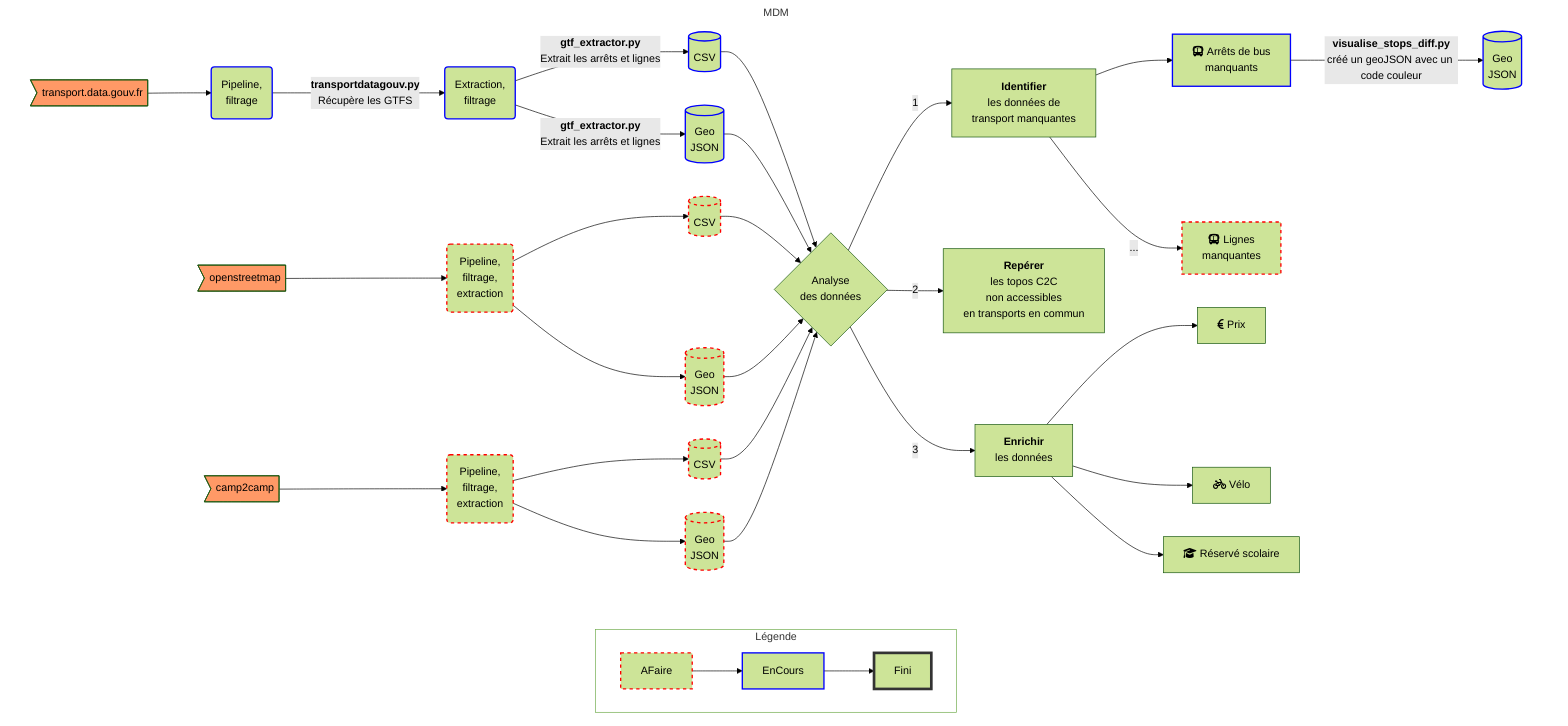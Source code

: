 ---
config:
  theme: 'forest'
---
flowchart TD
    subgraph MDM
        SOURCE_TDG>transport.data.gouv.fr] --> PF_TDG(Pipeline, \nfiltrage)
        PF_TDG -->|"`__transportdatagouv.py__
                    Récupère les GTFS`"| FE_TDG(Extraction, \nfiltrage)
        SOURCE_OSM>openstreetmap] --> PFE_OSM(Pipeline, \nfiltrage, \nextraction)
        SOURCE_C2C>camp2camp] --> PFE_C2C(Pipeline, \nfiltrage, \nextraction)

        FE_TDG -->|"`__gtf_extractor.py__
                    Extrait les arrêts et lignes`"| CSV_TDG[(CSV)]
        FE_TDG -->|"`__gtf_extractor.py__
                    Extrait les arrêts et lignes`"| GJS_TDG[(Geo\nJSON)]
        PFE_OSM --> CSV_OSM[(CSV)]
        PFE_OSM --> GJS_OSM[(Geo\nJSON)]
        PFE_C2C --> CSV_C2C[(CSV)]
        PFE_C2C --> GJS_C2C[(Geo\nJSON)]
        CSV_TDG --> ANALYSE{Analyse\n des données}
        GJS_TDG --> ANALYSE
        CSV_OSM --> ANALYSE
        GJS_OSM --> ANALYSE
        CSV_C2C --> ANALYSE
        GJS_C2C --> ANALYSE
        ANALYSE -->|1| IDENTIFIER["`**Identifier**
                        les données de
                        transport manquantes`"]
        ANALYSE -->|2| REPERER["`**Repérer**
                        les topos C2C
                        non accessibles
                        en transports en commun`"]
        ANALYSE -->|3| ENRICHIR["`**Enrichir**
                        les données`"]
        IDENTIFIER --> ARRETS_MANQUANTS[fa:fa-bus Arrêts de bus\nmanquants]
        IDENTIFIER -->|...| LIGNES_MANQUANTES[fa:fa-bus Lignes\nmanquantes]
        ARRETS_MANQUANTS -->|"`__visualise_stops_diff.py__
                créé un geoJSON avec un code couleur`"| DIFF[(Geo\nJSON)]
        ENRICHIR --> PRIX[fa:fa-eur Prix]
        ENRICHIR --> VELO[fa:fa-bicycle Vélo]
        ENRICHIR --> SPECIAUX[fa:fa-graduation-cap  Réservé scolaire]

    %% Styling
        style MDM fill:#fff,stroke:#fff
        style SOURCE_TDG fill:#f96
        style SOURCE_OSM fill:#f96
        style SOURCE_C2C fill:#f96

    %% TODO
        style PFE_OSM stroke:#f00,stroke-width:2px,stroke-dasharray: 5 5
        style PFE_C2C stroke:#f00,stroke-width:2px,stroke-dasharray: 5 5
        style LIGNES_MANQUANTES stroke:#f00,stroke-width:2px,stroke-dasharray: 5 5
        style CSV_OSM stroke:#f00,stroke-width:2px,stroke-dasharray: 5 5
        style GJS_OSM stroke:#f00,stroke-width:2px,stroke-dasharray: 5 5
        style CSV_C2C stroke:#f00,stroke-width:2px,stroke-dasharray: 5 5
        style GJS_C2C stroke:#f00,stroke-width:2px,stroke-dasharray: 5 5
    %% In progress
        style PF_TDG stroke:#00f,stroke-width:2px
        style FE_TDG stroke:#00f,stroke-width:2px
        style CSV_TDG stroke:#00f,stroke-width:2px
        style GJS_TDG stroke:#00f,stroke-width:2px
        style ARRETS_MANQUANTS stroke:#00f,stroke-width:2px
        style DIFF stroke:#00f,stroke-width:2px
    %% DONE
        %% style PF_TDG fill:#0d0,stroke:#333,stroke-width:4px
    end

    subgraph Légende
        style Légende fill:#fff
        direction LR
        AFaire --> EnCours --> Fini
        style AFaire stroke:#f00,stroke-width:2px,stroke-dasharray: 5 5
        style EnCours stroke:#00f,stroke-width:2px
        style Fini stroke:#333,stroke-width:4px
    end

    MDM ~~~ Légende